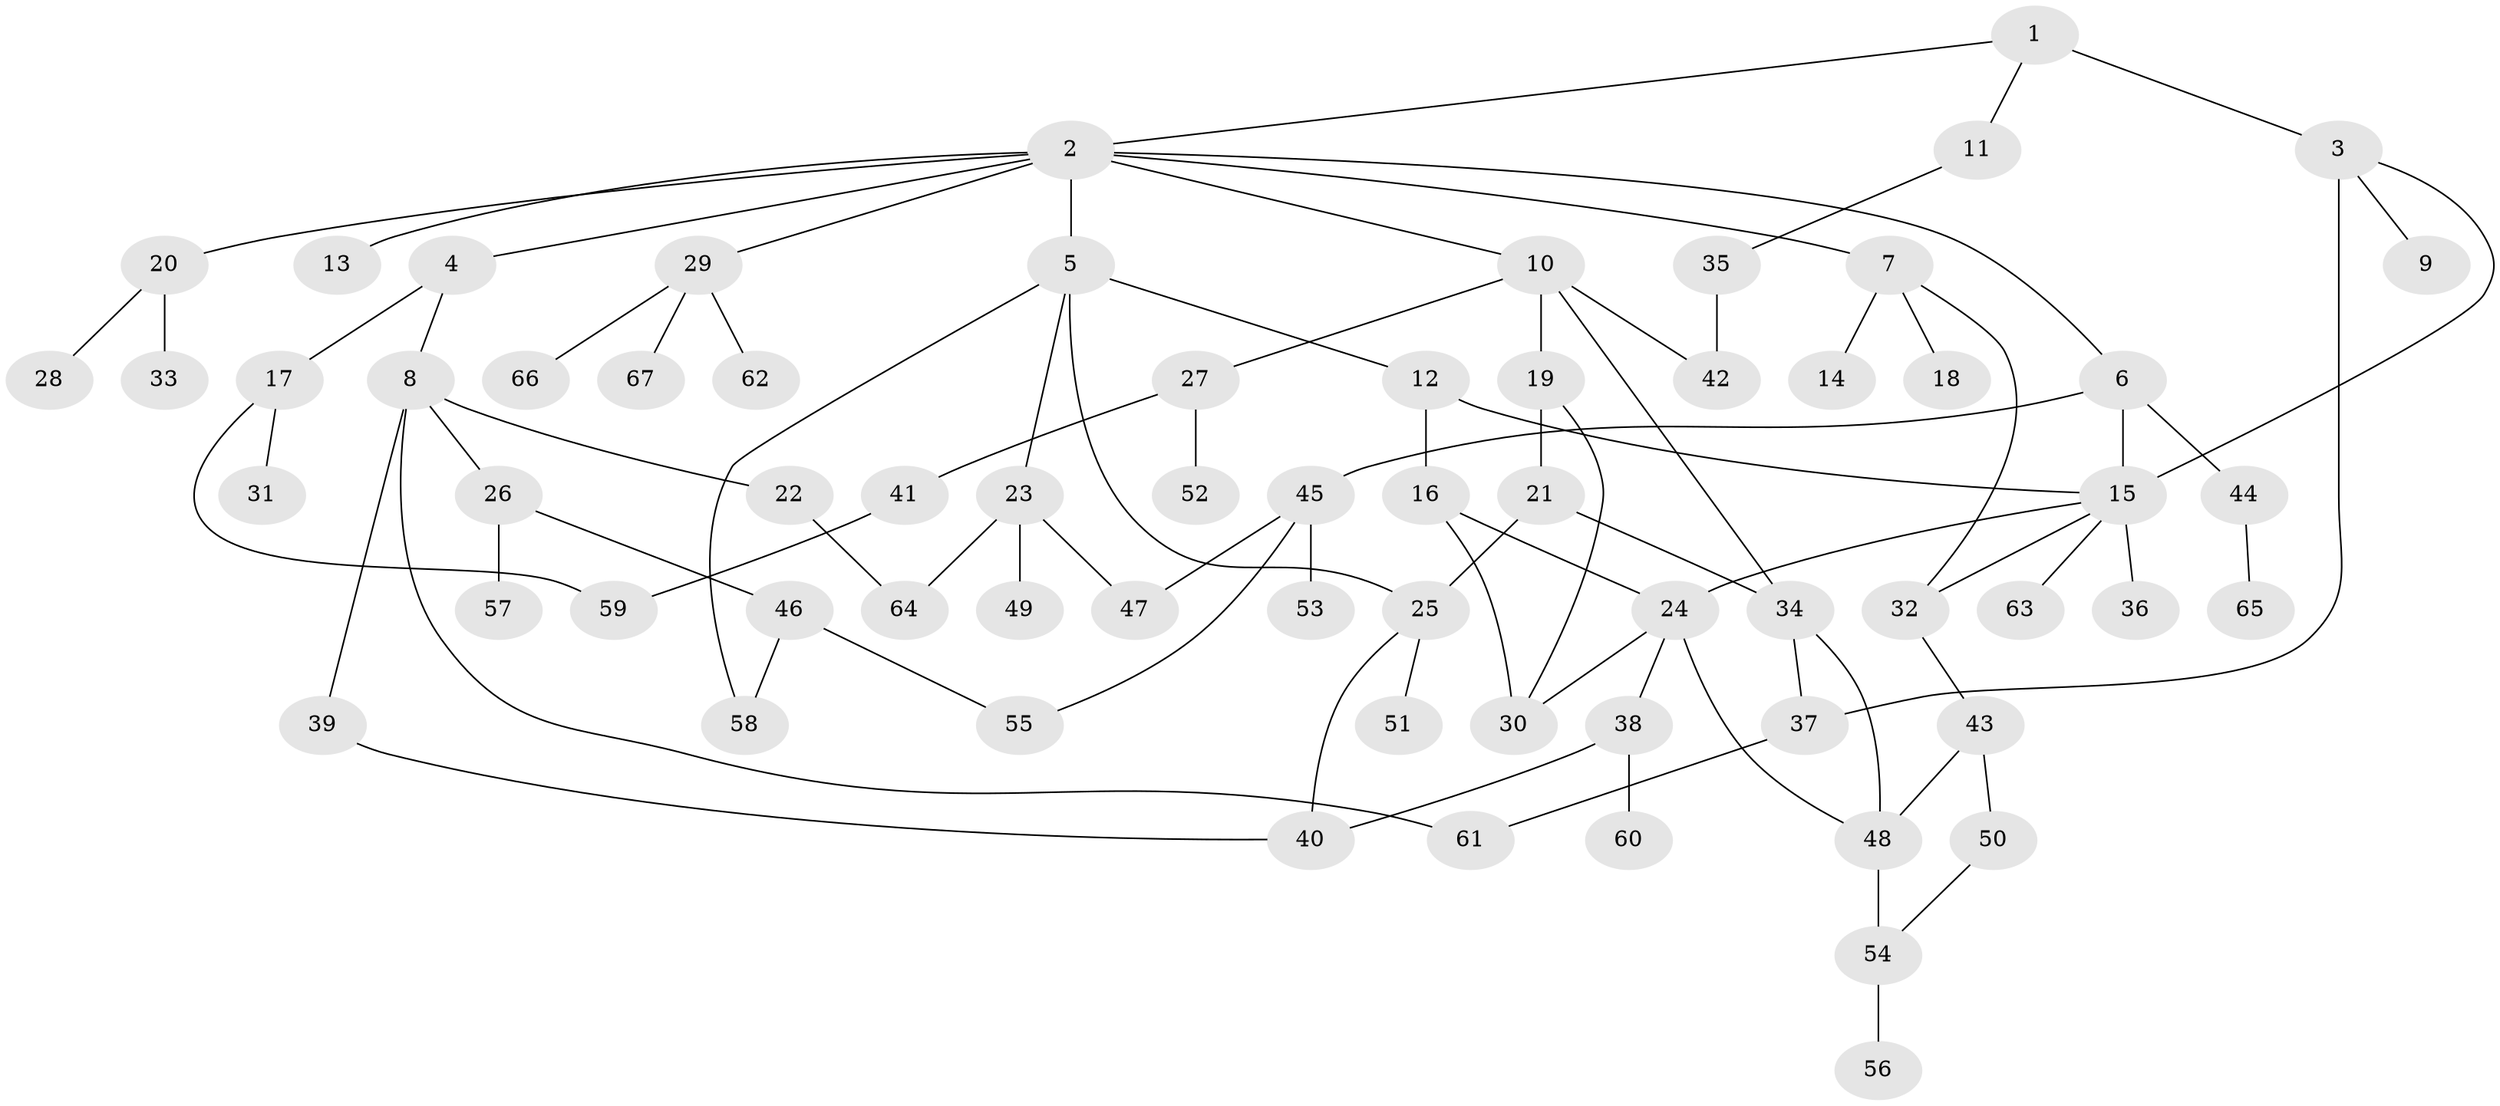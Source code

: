 // original degree distribution, {3: 0.15789473684210525, 9: 0.007518796992481203, 6: 0.022556390977443608, 4: 0.12030075187969924, 5: 0.05263157894736842, 2: 0.24060150375939848, 1: 0.39849624060150374}
// Generated by graph-tools (version 1.1) at 2025/34/03/09/25 02:34:09]
// undirected, 67 vertices, 87 edges
graph export_dot {
graph [start="1"]
  node [color=gray90,style=filled];
  1;
  2;
  3;
  4;
  5;
  6;
  7;
  8;
  9;
  10;
  11;
  12;
  13;
  14;
  15;
  16;
  17;
  18;
  19;
  20;
  21;
  22;
  23;
  24;
  25;
  26;
  27;
  28;
  29;
  30;
  31;
  32;
  33;
  34;
  35;
  36;
  37;
  38;
  39;
  40;
  41;
  42;
  43;
  44;
  45;
  46;
  47;
  48;
  49;
  50;
  51;
  52;
  53;
  54;
  55;
  56;
  57;
  58;
  59;
  60;
  61;
  62;
  63;
  64;
  65;
  66;
  67;
  1 -- 2 [weight=1.0];
  1 -- 3 [weight=2.0];
  1 -- 11 [weight=1.0];
  2 -- 4 [weight=1.0];
  2 -- 5 [weight=1.0];
  2 -- 6 [weight=1.0];
  2 -- 7 [weight=1.0];
  2 -- 10 [weight=1.0];
  2 -- 13 [weight=1.0];
  2 -- 20 [weight=1.0];
  2 -- 29 [weight=1.0];
  3 -- 9 [weight=1.0];
  3 -- 15 [weight=1.0];
  3 -- 37 [weight=1.0];
  4 -- 8 [weight=1.0];
  4 -- 17 [weight=1.0];
  5 -- 12 [weight=1.0];
  5 -- 23 [weight=1.0];
  5 -- 25 [weight=1.0];
  5 -- 58 [weight=1.0];
  6 -- 15 [weight=1.0];
  6 -- 44 [weight=1.0];
  6 -- 45 [weight=1.0];
  7 -- 14 [weight=1.0];
  7 -- 18 [weight=1.0];
  7 -- 32 [weight=1.0];
  8 -- 22 [weight=1.0];
  8 -- 26 [weight=1.0];
  8 -- 39 [weight=1.0];
  8 -- 61 [weight=1.0];
  10 -- 19 [weight=1.0];
  10 -- 27 [weight=1.0];
  10 -- 34 [weight=1.0];
  10 -- 42 [weight=1.0];
  11 -- 35 [weight=1.0];
  12 -- 15 [weight=1.0];
  12 -- 16 [weight=1.0];
  15 -- 24 [weight=1.0];
  15 -- 32 [weight=1.0];
  15 -- 36 [weight=1.0];
  15 -- 63 [weight=1.0];
  16 -- 24 [weight=1.0];
  16 -- 30 [weight=1.0];
  17 -- 31 [weight=1.0];
  17 -- 59 [weight=1.0];
  19 -- 21 [weight=1.0];
  19 -- 30 [weight=1.0];
  20 -- 28 [weight=1.0];
  20 -- 33 [weight=1.0];
  21 -- 25 [weight=1.0];
  21 -- 34 [weight=1.0];
  22 -- 64 [weight=1.0];
  23 -- 47 [weight=1.0];
  23 -- 49 [weight=1.0];
  23 -- 64 [weight=1.0];
  24 -- 30 [weight=1.0];
  24 -- 38 [weight=1.0];
  24 -- 48 [weight=1.0];
  25 -- 40 [weight=1.0];
  25 -- 51 [weight=1.0];
  26 -- 46 [weight=1.0];
  26 -- 57 [weight=1.0];
  27 -- 41 [weight=1.0];
  27 -- 52 [weight=2.0];
  29 -- 62 [weight=1.0];
  29 -- 66 [weight=1.0];
  29 -- 67 [weight=1.0];
  32 -- 43 [weight=1.0];
  34 -- 37 [weight=1.0];
  34 -- 48 [weight=1.0];
  35 -- 42 [weight=2.0];
  37 -- 61 [weight=1.0];
  38 -- 40 [weight=1.0];
  38 -- 60 [weight=1.0];
  39 -- 40 [weight=1.0];
  41 -- 59 [weight=1.0];
  43 -- 48 [weight=1.0];
  43 -- 50 [weight=1.0];
  44 -- 65 [weight=1.0];
  45 -- 47 [weight=1.0];
  45 -- 53 [weight=1.0];
  45 -- 55 [weight=1.0];
  46 -- 55 [weight=1.0];
  46 -- 58 [weight=1.0];
  48 -- 54 [weight=2.0];
  50 -- 54 [weight=1.0];
  54 -- 56 [weight=1.0];
}
